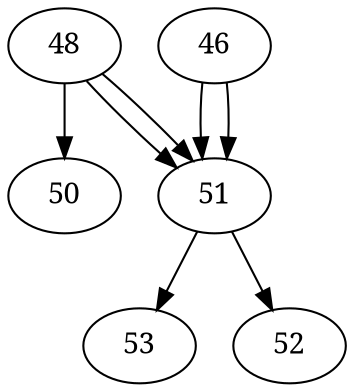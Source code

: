 digraph {

edge[fontname="SimSun",fontcolor=red];
node[fontname="SimSun",size="20,20"];

48->50;
51->53;
48->51;
46->51;
51->52;
48->51;
46->51;

}
